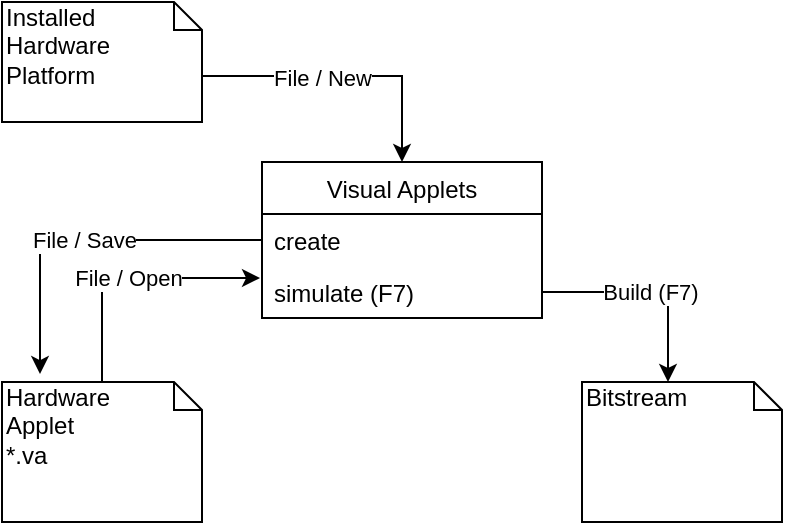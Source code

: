 <mxfile version="13.6.10" type="github">
  <diagram id="0aSuquJckO65U_86Vf19" name="Page-1">
    <mxGraphModel dx="1422" dy="794" grid="1" gridSize="10" guides="1" tooltips="1" connect="1" arrows="1" fold="1" page="1" pageScale="1" pageWidth="827" pageHeight="1169" math="0" shadow="0">
      <root>
        <mxCell id="0" />
        <mxCell id="1" parent="0" />
        <mxCell id="Vky2oYJvrOt-J66mhdeJ-7" value="File / Save" style="edgeStyle=orthogonalEdgeStyle;rounded=0;orthogonalLoop=1;jettySize=auto;html=1;exitX=0;exitY=0.5;exitDx=0;exitDy=0;entryX=0.19;entryY=-0.057;entryDx=0;entryDy=0;entryPerimeter=0;" edge="1" parent="1" source="Vky2oYJvrOt-J66mhdeJ-12" target="Vky2oYJvrOt-J66mhdeJ-6">
          <mxGeometry relative="1" as="geometry">
            <mxPoint x="320" y="360" as="sourcePoint" />
          </mxGeometry>
        </mxCell>
        <mxCell id="Vky2oYJvrOt-J66mhdeJ-10" value="Build (F7)" style="edgeStyle=orthogonalEdgeStyle;rounded=0;orthogonalLoop=1;jettySize=auto;html=1;exitX=1;exitY=0.5;exitDx=0;exitDy=0;entryX=0;entryY=0;entryDx=43;entryDy=0;entryPerimeter=0;" edge="1" parent="1" source="Vky2oYJvrOt-J66mhdeJ-13" target="Vky2oYJvrOt-J66mhdeJ-9">
          <mxGeometry relative="1" as="geometry">
            <mxPoint x="440" y="360" as="sourcePoint" />
          </mxGeometry>
        </mxCell>
        <mxCell id="Vky2oYJvrOt-J66mhdeJ-3" style="edgeStyle=orthogonalEdgeStyle;rounded=0;orthogonalLoop=1;jettySize=auto;html=1;exitX=0;exitY=0;exitDx=100;exitDy=37;exitPerimeter=0;entryX=0.5;entryY=0;entryDx=0;entryDy=0;" edge="1" parent="1" source="Vky2oYJvrOt-J66mhdeJ-2" target="Vky2oYJvrOt-J66mhdeJ-11">
          <mxGeometry relative="1" as="geometry" />
        </mxCell>
        <mxCell id="Vky2oYJvrOt-J66mhdeJ-4" value="File / New" style="edgeLabel;html=1;align=center;verticalAlign=middle;resizable=0;points=[];" vertex="1" connectable="0" parent="Vky2oYJvrOt-J66mhdeJ-3">
          <mxGeometry x="-0.167" y="-1" relative="1" as="geometry">
            <mxPoint as="offset" />
          </mxGeometry>
        </mxCell>
        <mxCell id="Vky2oYJvrOt-J66mhdeJ-2" value="Installed&lt;br&gt;Hardware&lt;br&gt;Platform" style="shape=note;whiteSpace=wrap;html=1;size=14;verticalAlign=top;align=left;spacingTop=-6;shadow=0;glass=0;" vertex="1" parent="1">
          <mxGeometry x="250" y="170" width="100" height="60" as="geometry" />
        </mxCell>
        <mxCell id="Vky2oYJvrOt-J66mhdeJ-8" value="File / Open" style="edgeStyle=orthogonalEdgeStyle;rounded=0;orthogonalLoop=1;jettySize=auto;html=1;exitX=0.5;exitY=0;exitDx=0;exitDy=0;exitPerimeter=0;entryX=-0.007;entryY=0.231;entryDx=0;entryDy=0;entryPerimeter=0;" edge="1" parent="1" source="Vky2oYJvrOt-J66mhdeJ-6" target="Vky2oYJvrOt-J66mhdeJ-13">
          <mxGeometry relative="1" as="geometry">
            <mxPoint x="320" y="375" as="targetPoint" />
          </mxGeometry>
        </mxCell>
        <mxCell id="Vky2oYJvrOt-J66mhdeJ-6" value="Hardware&lt;br&gt;Applet&lt;br&gt;*.va" style="shape=note;whiteSpace=wrap;html=1;size=14;verticalAlign=top;align=left;spacingTop=-6;shadow=0;glass=0;" vertex="1" parent="1">
          <mxGeometry x="250" y="360" width="100" height="70" as="geometry" />
        </mxCell>
        <mxCell id="Vky2oYJvrOt-J66mhdeJ-9" value="Bitstream" style="shape=note;whiteSpace=wrap;html=1;size=14;verticalAlign=top;align=left;spacingTop=-6;shadow=0;glass=0;" vertex="1" parent="1">
          <mxGeometry x="540" y="360" width="100" height="70" as="geometry" />
        </mxCell>
        <mxCell id="Vky2oYJvrOt-J66mhdeJ-11" value="Visual Applets" style="swimlane;fontStyle=0;childLayout=stackLayout;horizontal=1;startSize=26;fillColor=none;horizontalStack=0;resizeParent=1;resizeParentMax=0;resizeLast=0;collapsible=1;marginBottom=0;" vertex="1" parent="1">
          <mxGeometry x="380" y="250" width="140" height="78" as="geometry">
            <mxRectangle x="510" y="570" width="110" height="26" as="alternateBounds" />
          </mxGeometry>
        </mxCell>
        <mxCell id="Vky2oYJvrOt-J66mhdeJ-12" value="create" style="text;strokeColor=none;fillColor=none;align=left;verticalAlign=top;spacingLeft=4;spacingRight=4;overflow=hidden;rotatable=0;points=[[0,0.5],[1,0.5]];portConstraint=eastwest;" vertex="1" parent="Vky2oYJvrOt-J66mhdeJ-11">
          <mxGeometry y="26" width="140" height="26" as="geometry" />
        </mxCell>
        <mxCell id="Vky2oYJvrOt-J66mhdeJ-13" value="simulate (F7)" style="text;strokeColor=none;fillColor=none;align=left;verticalAlign=top;spacingLeft=4;spacingRight=4;overflow=hidden;rotatable=0;points=[[0,0.5],[1,0.5]];portConstraint=eastwest;" vertex="1" parent="Vky2oYJvrOt-J66mhdeJ-11">
          <mxGeometry y="52" width="140" height="26" as="geometry" />
        </mxCell>
      </root>
    </mxGraphModel>
  </diagram>
</mxfile>
